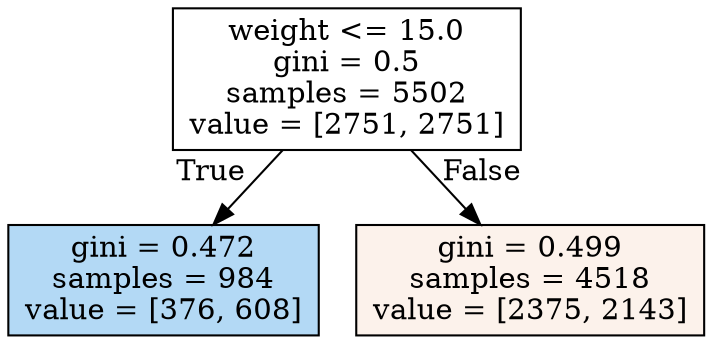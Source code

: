 digraph Tree {
node [shape=box, style="filled", color="black"] ;
0 [label="weight <= 15.0\ngini = 0.5\nsamples = 5502\nvalue = [2751, 2751]", fillcolor="#e5813900"] ;
1 [label="gini = 0.472\nsamples = 984\nvalue = [376, 608]", fillcolor="#399de561"] ;
0 -> 1 [labeldistance=2.5, labelangle=45, headlabel="True"] ;
2 [label="gini = 0.499\nsamples = 4518\nvalue = [2375, 2143]", fillcolor="#e5813919"] ;
0 -> 2 [labeldistance=2.5, labelangle=-45, headlabel="False"] ;
}